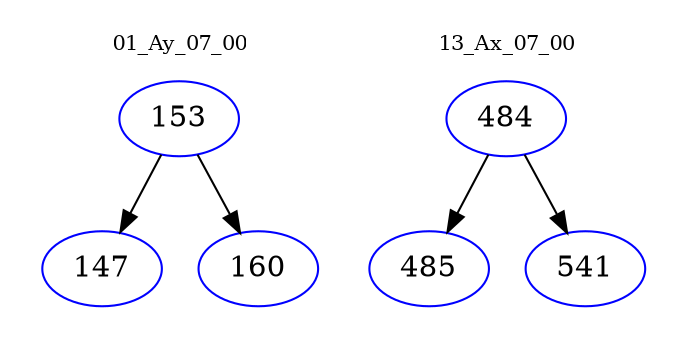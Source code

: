 digraph{
subgraph cluster_0 {
color = white
label = "01_Ay_07_00";
fontsize=10;
T0_153 [label="153", color="blue"]
T0_153 -> T0_147 [color="black"]
T0_147 [label="147", color="blue"]
T0_153 -> T0_160 [color="black"]
T0_160 [label="160", color="blue"]
}
subgraph cluster_1 {
color = white
label = "13_Ax_07_00";
fontsize=10;
T1_484 [label="484", color="blue"]
T1_484 -> T1_485 [color="black"]
T1_485 [label="485", color="blue"]
T1_484 -> T1_541 [color="black"]
T1_541 [label="541", color="blue"]
}
}
